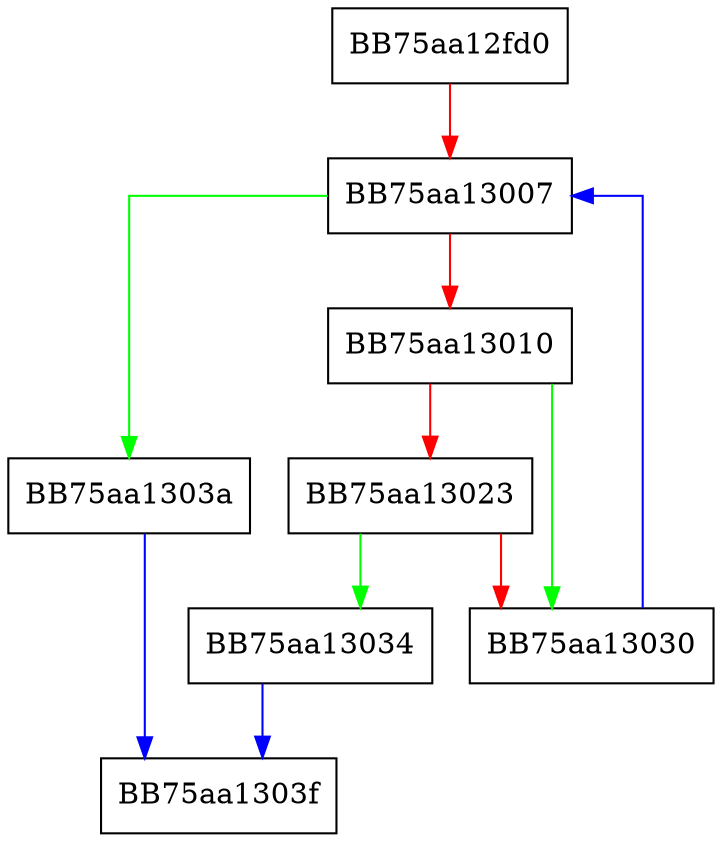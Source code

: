 digraph RpfAPI_pefile_unregister_breakpoint {
  node [shape="box"];
  graph [splines=ortho];
  BB75aa12fd0 -> BB75aa13007 [color="red"];
  BB75aa13007 -> BB75aa1303a [color="green"];
  BB75aa13007 -> BB75aa13010 [color="red"];
  BB75aa13010 -> BB75aa13030 [color="green"];
  BB75aa13010 -> BB75aa13023 [color="red"];
  BB75aa13023 -> BB75aa13034 [color="green"];
  BB75aa13023 -> BB75aa13030 [color="red"];
  BB75aa13030 -> BB75aa13007 [color="blue"];
  BB75aa13034 -> BB75aa1303f [color="blue"];
  BB75aa1303a -> BB75aa1303f [color="blue"];
}